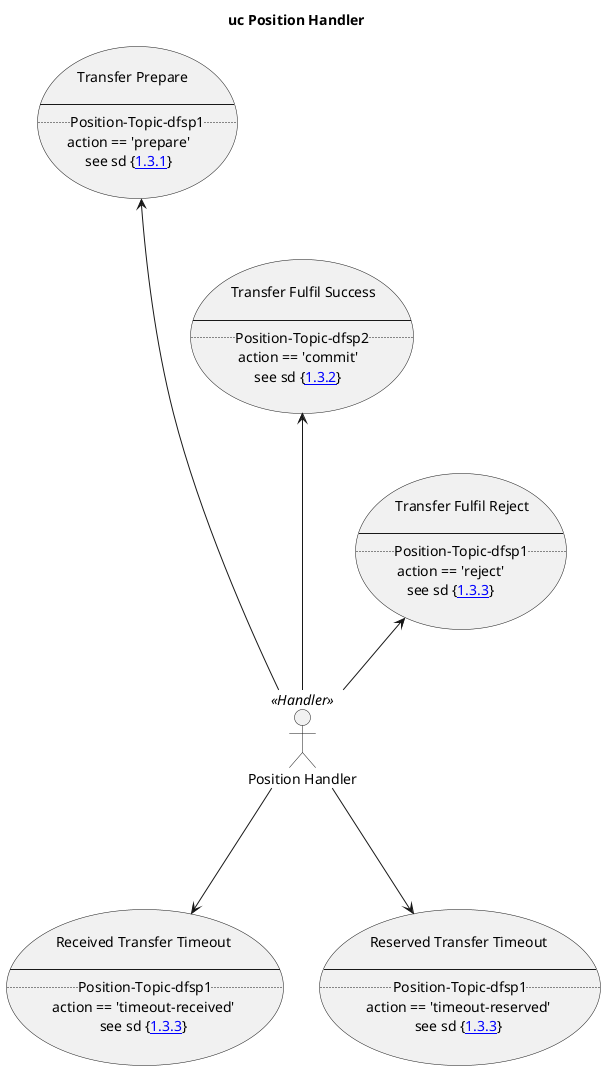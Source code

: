 /'*****
 License
 --------------
 Copyright © 2017 Bill & Melinda Gates Foundation
 The Mojaloop files are made available by the Bill & Melinda Gates Foundation under the Apache License, Version 2.0 (the "License") and you may not use these files except in compliance with the License. You may obtain a copy of the License at
 http://www.apache.org/licenses/LICENSE-2.0
 Unless required by applicable law or agreed to in writing, the Mojaloop files are distributed on an "AS IS" BASIS, WITHOUT WARRANTIES OR CONDITIONS OF ANY KIND, either express or implied. See the License for the specific language governing permissions and limitations under the License.
 Contributors
 --------------
 This is the official list of the Mojaloop project contributors for this file.
 Names of the original copyright holders (individuals or organizations)
 should be listed with a '*' in the first column. People who have
 contributed from an organization can be listed under the organization
 that actually holds the copyright for their contributions (see the
 Gates Foundation organization for an example). Those individuals should have
 their names indented and be marked with a '-'. Email address can be added
 optionally within square brackets <email>.
 * Gates Foundation
 - Name Surname <name.surname@gatesfoundation.com>

 * Georgi Georgiev <georgi.georgiev@modusbox.com>
 --------------
 ******'/

@startuml
' declate title
title uc Position Handler

' declare actors
actor :Position Handler: as POS_HANDLER << Handler >>

' declare use cases
usecase PREPARE as "Transfer Prepare

--
..Position-Topic-dfsp1..
action == 'prepare'
see sd {[[https://github.com/mojaloop/docs/blob/master/Diagrams/SequenceDiagrams/seq-position-1.3.1-prepare.svg 1.3.1]]}"
usecase FULFIL as "Transfer Fulfil Success

--
..Position-Topic-dfsp2..
action == 'commit'
see sd {[[https://github.com/mojaloop/docs/blob/master/Diagrams/SequenceDiagrams/seq-position-1.3.2-fulfil.svg 1.3.2]]}"
usecase REJECT as "Transfer Fulfil Reject

--
..Position-Topic-dfsp1..
action == 'reject'
see sd {[[https://github.com/mojaloop/docs/blob/master/Diagrams/SequenceDiagrams/seq-position-1.3.3-abort.svg 1.3.3]]}"
usecase TIMEOUT_RECEIVED as "Received Transfer Timeout

--
..Position-Topic-dfsp1..
action == 'timeout-received'
see sd {[[https://github.com/mojaloop/docs/blob/master/Diagrams/SequenceDiagrams/seq-position-1.3.3-abort.svg 1.3.3]]}"
usecase TIMEOUT_RESERVED as "Reserved Transfer Timeout

--
..Position-Topic-dfsp1..
action == 'timeout-reserved'
see sd {[[https://github.com/mojaloop/docs/blob/master/Diagrams/SequenceDiagrams/seq-position-1.3.3-abort.svg 1.3.3]]}"

' start use case
(PREPARE) <---- :POS_HANDLER:
(FULFIL) <--- :POS_HANDLER:
(REJECT) <-- :POS_HANDLER:
:POS_HANDLER: ---> (TIMEOUT_RECEIVED)
:POS_HANDLER: ---> (TIMEOUT_RESERVED)

@enduml